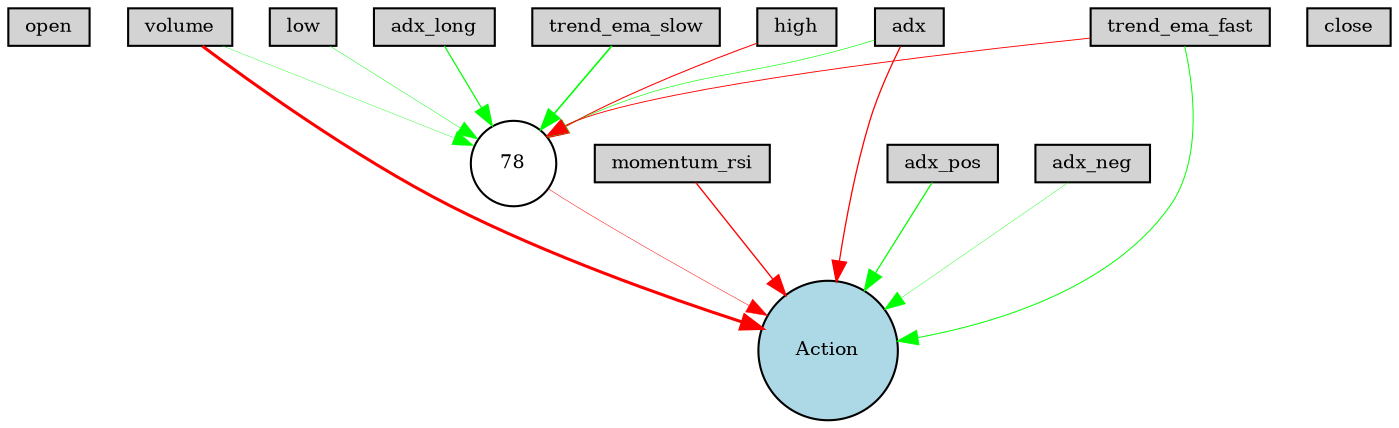 digraph {
	node [fontsize=9 height=0.2 shape=circle width=0.2]
	open [fillcolor=lightgray shape=box style=filled]
	high [fillcolor=lightgray shape=box style=filled]
	low [fillcolor=lightgray shape=box style=filled]
	close [fillcolor=lightgray shape=box style=filled]
	volume [fillcolor=lightgray shape=box style=filled]
	momentum_rsi [fillcolor=lightgray shape=box style=filled]
	adx [fillcolor=lightgray shape=box style=filled]
	adx_long [fillcolor=lightgray shape=box style=filled]
	adx_pos [fillcolor=lightgray shape=box style=filled]
	adx_neg [fillcolor=lightgray shape=box style=filled]
	trend_ema_fast [fillcolor=lightgray shape=box style=filled]
	trend_ema_slow [fillcolor=lightgray shape=box style=filled]
	Action [fillcolor=lightblue style=filled]
	78 [fillcolor=white style=filled]
	trend_ema_fast -> 78 [color=red penwidth=0.4346209602096218 style=solid]
	adx -> 78 [color=green penwidth=0.30266715751189155 style=solid]
	momentum_rsi -> Action [color=red penwidth=0.6490173886417209 style=solid]
	adx_pos -> Action [color=green penwidth=0.5997259240682526 style=solid]
	trend_ema_slow -> 78 [color=green penwidth=0.7706261835858866 style=solid]
	volume -> 78 [color=green penwidth=0.17614103710939227 style=solid]
	78 -> Action [color=red penwidth=0.2314921398298472 style=solid]
	trend_ema_fast -> Action [color=green penwidth=0.4719719634947491 style=solid]
	adx_neg -> Action [color=green penwidth=0.18606543218932914 style=solid]
	volume -> Action [color=red penwidth=1.4673592988919846 style=solid]
	adx -> Action [color=red penwidth=0.6166674158975485 style=solid]
	high -> 78 [color=red penwidth=0.4999975823254076 style=solid]
	low -> 78 [color=green penwidth=0.21518790194157894 style=solid]
	adx_long -> 78 [color=green penwidth=0.5829855469945493 style=solid]
}
